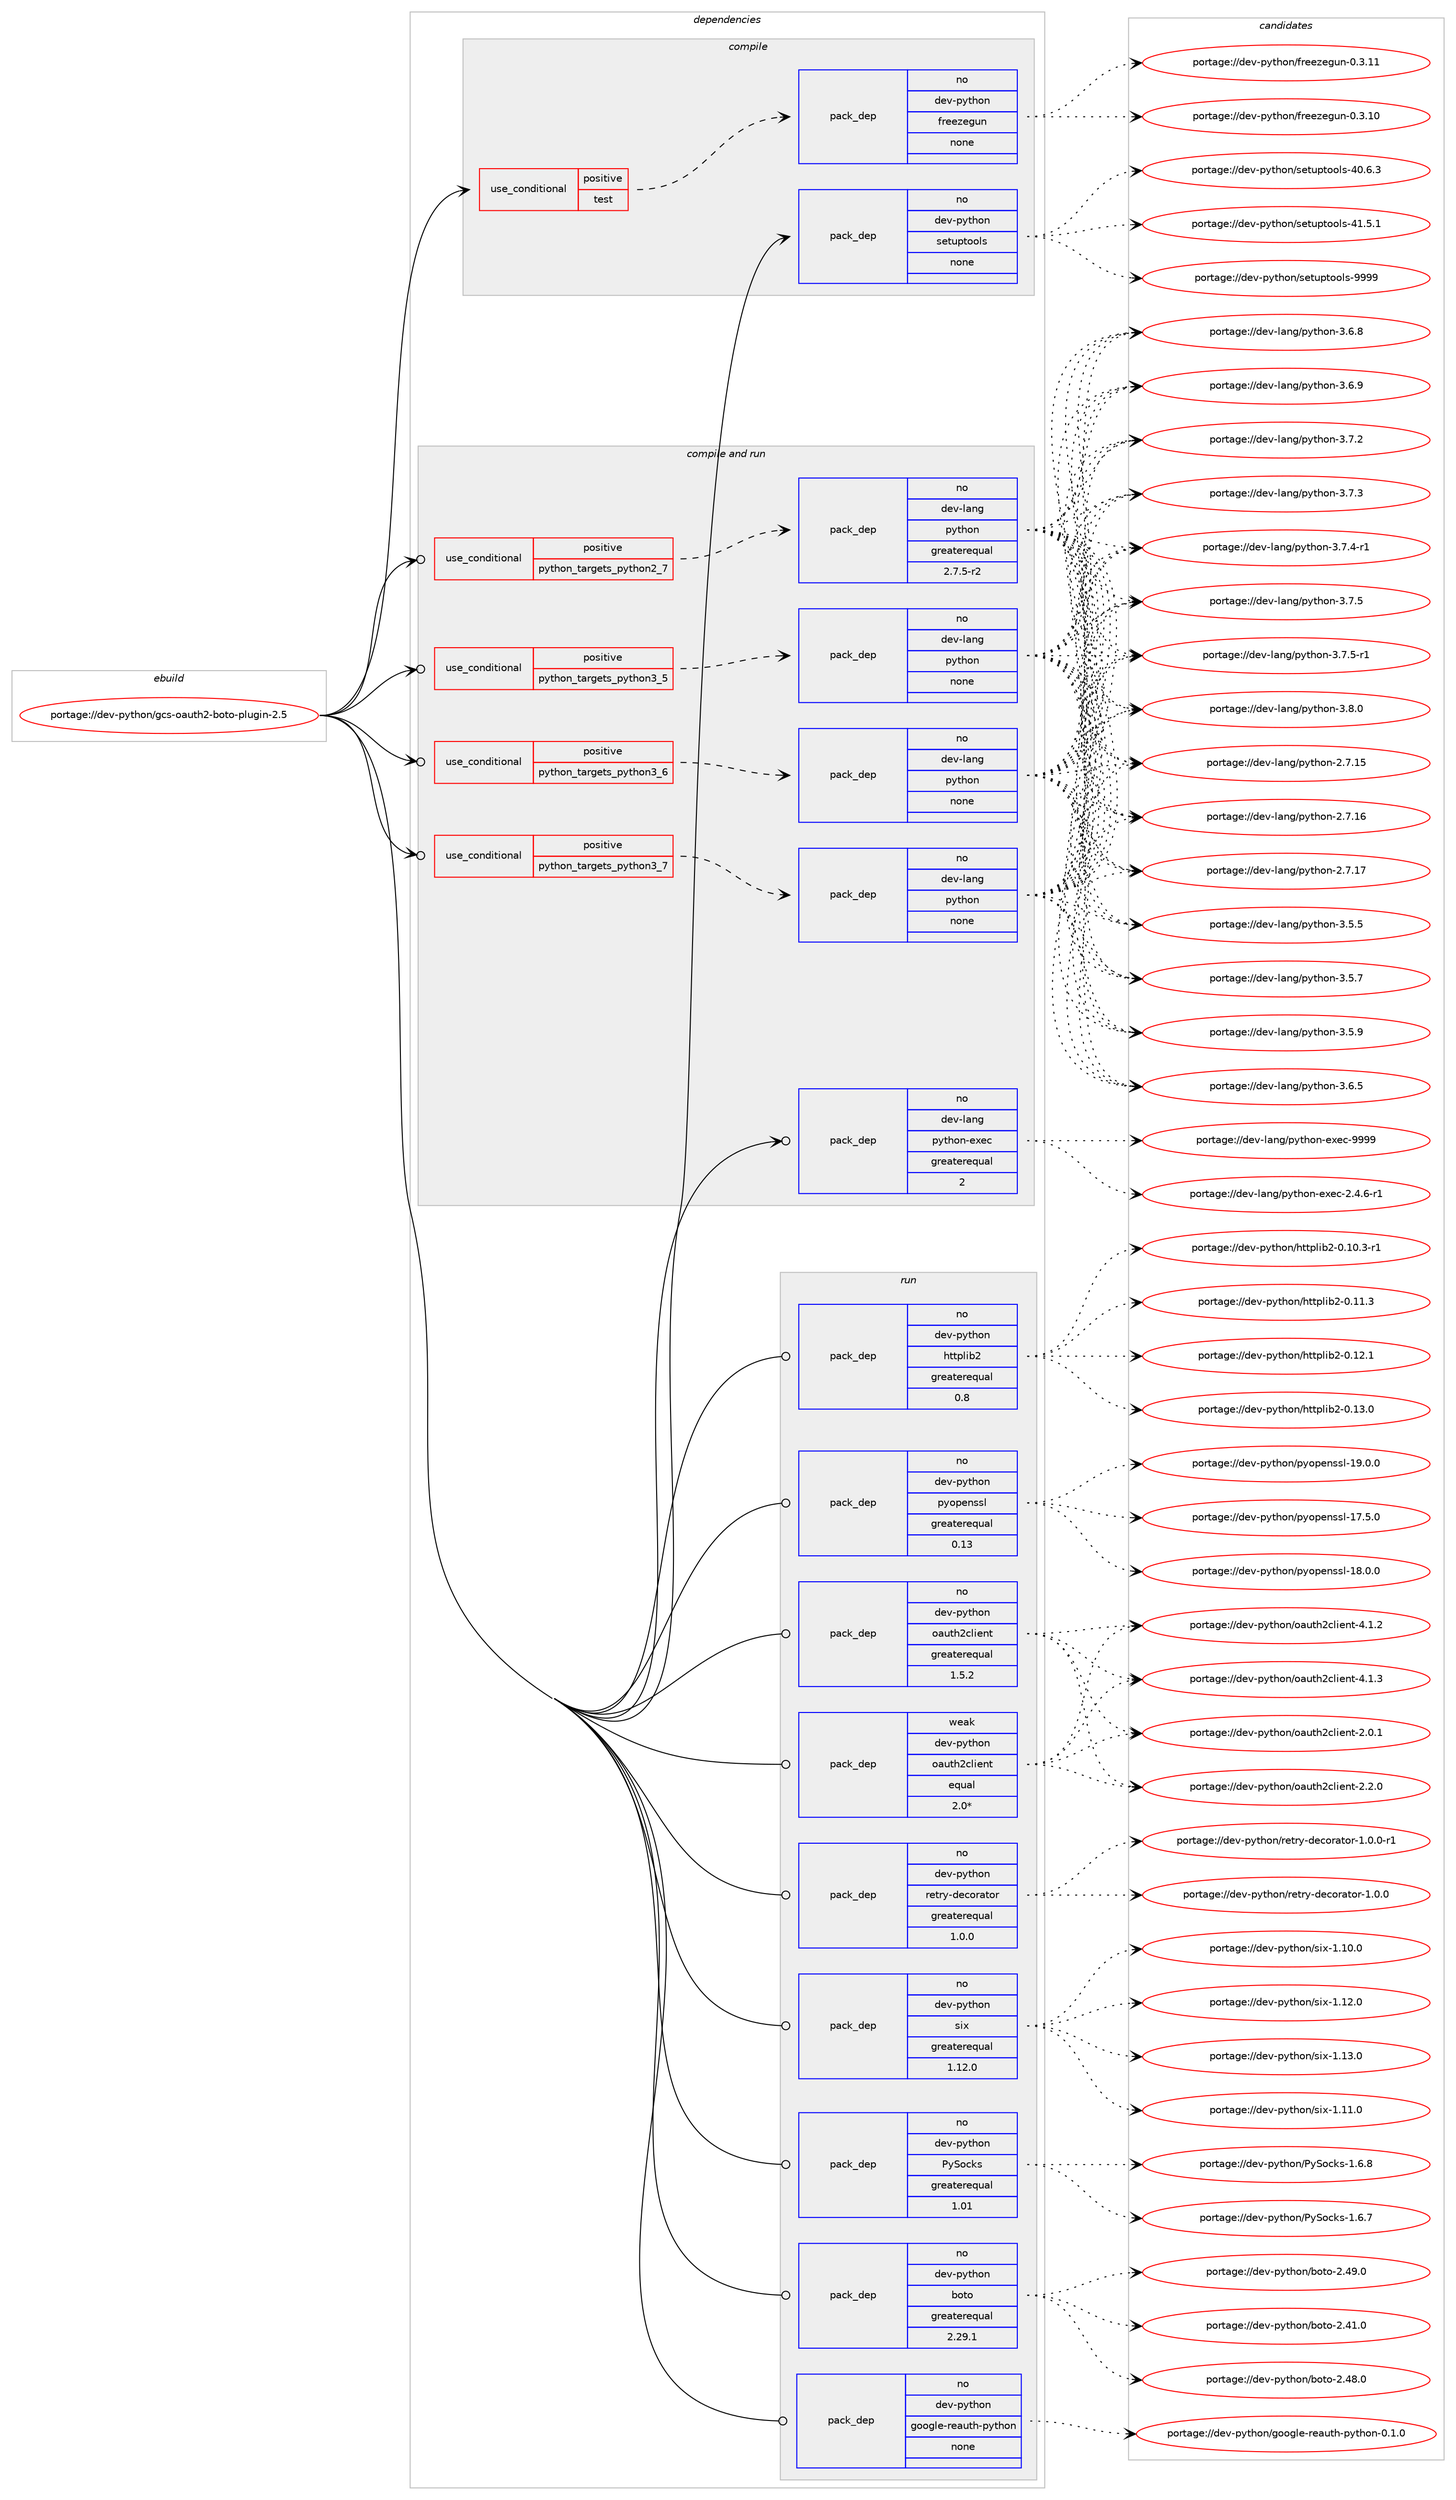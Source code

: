 digraph prolog {

# *************
# Graph options
# *************

newrank=true;
concentrate=true;
compound=true;
graph [rankdir=LR,fontname=Helvetica,fontsize=10,ranksep=1.5];#, ranksep=2.5, nodesep=0.2];
edge  [arrowhead=vee];
node  [fontname=Helvetica,fontsize=10];

# **********
# The ebuild
# **********

subgraph cluster_leftcol {
color=gray;
rank=same;
label=<<i>ebuild</i>>;
id [label="portage://dev-python/gcs-oauth2-boto-plugin-2.5", color=red, width=4, href="../dev-python/gcs-oauth2-boto-plugin-2.5.svg"];
}

# ****************
# The dependencies
# ****************

subgraph cluster_midcol {
color=gray;
label=<<i>dependencies</i>>;
subgraph cluster_compile {
fillcolor="#eeeeee";
style=filled;
label=<<i>compile</i>>;
subgraph cond29141 {
dependency141080 [label=<<TABLE BORDER="0" CELLBORDER="1" CELLSPACING="0" CELLPADDING="4"><TR><TD ROWSPAN="3" CELLPADDING="10">use_conditional</TD></TR><TR><TD>positive</TD></TR><TR><TD>test</TD></TR></TABLE>>, shape=none, color=red];
subgraph pack108623 {
dependency141081 [label=<<TABLE BORDER="0" CELLBORDER="1" CELLSPACING="0" CELLPADDING="4" WIDTH="220"><TR><TD ROWSPAN="6" CELLPADDING="30">pack_dep</TD></TR><TR><TD WIDTH="110">no</TD></TR><TR><TD>dev-python</TD></TR><TR><TD>freezegun</TD></TR><TR><TD>none</TD></TR><TR><TD></TD></TR></TABLE>>, shape=none, color=blue];
}
dependency141080:e -> dependency141081:w [weight=20,style="dashed",arrowhead="vee"];
}
id:e -> dependency141080:w [weight=20,style="solid",arrowhead="vee"];
subgraph pack108624 {
dependency141082 [label=<<TABLE BORDER="0" CELLBORDER="1" CELLSPACING="0" CELLPADDING="4" WIDTH="220"><TR><TD ROWSPAN="6" CELLPADDING="30">pack_dep</TD></TR><TR><TD WIDTH="110">no</TD></TR><TR><TD>dev-python</TD></TR><TR><TD>setuptools</TD></TR><TR><TD>none</TD></TR><TR><TD></TD></TR></TABLE>>, shape=none, color=blue];
}
id:e -> dependency141082:w [weight=20,style="solid",arrowhead="vee"];
}
subgraph cluster_compileandrun {
fillcolor="#eeeeee";
style=filled;
label=<<i>compile and run</i>>;
subgraph cond29142 {
dependency141083 [label=<<TABLE BORDER="0" CELLBORDER="1" CELLSPACING="0" CELLPADDING="4"><TR><TD ROWSPAN="3" CELLPADDING="10">use_conditional</TD></TR><TR><TD>positive</TD></TR><TR><TD>python_targets_python2_7</TD></TR></TABLE>>, shape=none, color=red];
subgraph pack108625 {
dependency141084 [label=<<TABLE BORDER="0" CELLBORDER="1" CELLSPACING="0" CELLPADDING="4" WIDTH="220"><TR><TD ROWSPAN="6" CELLPADDING="30">pack_dep</TD></TR><TR><TD WIDTH="110">no</TD></TR><TR><TD>dev-lang</TD></TR><TR><TD>python</TD></TR><TR><TD>greaterequal</TD></TR><TR><TD>2.7.5-r2</TD></TR></TABLE>>, shape=none, color=blue];
}
dependency141083:e -> dependency141084:w [weight=20,style="dashed",arrowhead="vee"];
}
id:e -> dependency141083:w [weight=20,style="solid",arrowhead="odotvee"];
subgraph cond29143 {
dependency141085 [label=<<TABLE BORDER="0" CELLBORDER="1" CELLSPACING="0" CELLPADDING="4"><TR><TD ROWSPAN="3" CELLPADDING="10">use_conditional</TD></TR><TR><TD>positive</TD></TR><TR><TD>python_targets_python3_5</TD></TR></TABLE>>, shape=none, color=red];
subgraph pack108626 {
dependency141086 [label=<<TABLE BORDER="0" CELLBORDER="1" CELLSPACING="0" CELLPADDING="4" WIDTH="220"><TR><TD ROWSPAN="6" CELLPADDING="30">pack_dep</TD></TR><TR><TD WIDTH="110">no</TD></TR><TR><TD>dev-lang</TD></TR><TR><TD>python</TD></TR><TR><TD>none</TD></TR><TR><TD></TD></TR></TABLE>>, shape=none, color=blue];
}
dependency141085:e -> dependency141086:w [weight=20,style="dashed",arrowhead="vee"];
}
id:e -> dependency141085:w [weight=20,style="solid",arrowhead="odotvee"];
subgraph cond29144 {
dependency141087 [label=<<TABLE BORDER="0" CELLBORDER="1" CELLSPACING="0" CELLPADDING="4"><TR><TD ROWSPAN="3" CELLPADDING="10">use_conditional</TD></TR><TR><TD>positive</TD></TR><TR><TD>python_targets_python3_6</TD></TR></TABLE>>, shape=none, color=red];
subgraph pack108627 {
dependency141088 [label=<<TABLE BORDER="0" CELLBORDER="1" CELLSPACING="0" CELLPADDING="4" WIDTH="220"><TR><TD ROWSPAN="6" CELLPADDING="30">pack_dep</TD></TR><TR><TD WIDTH="110">no</TD></TR><TR><TD>dev-lang</TD></TR><TR><TD>python</TD></TR><TR><TD>none</TD></TR><TR><TD></TD></TR></TABLE>>, shape=none, color=blue];
}
dependency141087:e -> dependency141088:w [weight=20,style="dashed",arrowhead="vee"];
}
id:e -> dependency141087:w [weight=20,style="solid",arrowhead="odotvee"];
subgraph cond29145 {
dependency141089 [label=<<TABLE BORDER="0" CELLBORDER="1" CELLSPACING="0" CELLPADDING="4"><TR><TD ROWSPAN="3" CELLPADDING="10">use_conditional</TD></TR><TR><TD>positive</TD></TR><TR><TD>python_targets_python3_7</TD></TR></TABLE>>, shape=none, color=red];
subgraph pack108628 {
dependency141090 [label=<<TABLE BORDER="0" CELLBORDER="1" CELLSPACING="0" CELLPADDING="4" WIDTH="220"><TR><TD ROWSPAN="6" CELLPADDING="30">pack_dep</TD></TR><TR><TD WIDTH="110">no</TD></TR><TR><TD>dev-lang</TD></TR><TR><TD>python</TD></TR><TR><TD>none</TD></TR><TR><TD></TD></TR></TABLE>>, shape=none, color=blue];
}
dependency141089:e -> dependency141090:w [weight=20,style="dashed",arrowhead="vee"];
}
id:e -> dependency141089:w [weight=20,style="solid",arrowhead="odotvee"];
subgraph pack108629 {
dependency141091 [label=<<TABLE BORDER="0" CELLBORDER="1" CELLSPACING="0" CELLPADDING="4" WIDTH="220"><TR><TD ROWSPAN="6" CELLPADDING="30">pack_dep</TD></TR><TR><TD WIDTH="110">no</TD></TR><TR><TD>dev-lang</TD></TR><TR><TD>python-exec</TD></TR><TR><TD>greaterequal</TD></TR><TR><TD>2</TD></TR></TABLE>>, shape=none, color=blue];
}
id:e -> dependency141091:w [weight=20,style="solid",arrowhead="odotvee"];
}
subgraph cluster_run {
fillcolor="#eeeeee";
style=filled;
label=<<i>run</i>>;
subgraph pack108630 {
dependency141092 [label=<<TABLE BORDER="0" CELLBORDER="1" CELLSPACING="0" CELLPADDING="4" WIDTH="220"><TR><TD ROWSPAN="6" CELLPADDING="30">pack_dep</TD></TR><TR><TD WIDTH="110">no</TD></TR><TR><TD>dev-python</TD></TR><TR><TD>PySocks</TD></TR><TR><TD>greaterequal</TD></TR><TR><TD>1.01</TD></TR></TABLE>>, shape=none, color=blue];
}
id:e -> dependency141092:w [weight=20,style="solid",arrowhead="odot"];
subgraph pack108631 {
dependency141093 [label=<<TABLE BORDER="0" CELLBORDER="1" CELLSPACING="0" CELLPADDING="4" WIDTH="220"><TR><TD ROWSPAN="6" CELLPADDING="30">pack_dep</TD></TR><TR><TD WIDTH="110">no</TD></TR><TR><TD>dev-python</TD></TR><TR><TD>boto</TD></TR><TR><TD>greaterequal</TD></TR><TR><TD>2.29.1</TD></TR></TABLE>>, shape=none, color=blue];
}
id:e -> dependency141093:w [weight=20,style="solid",arrowhead="odot"];
subgraph pack108632 {
dependency141094 [label=<<TABLE BORDER="0" CELLBORDER="1" CELLSPACING="0" CELLPADDING="4" WIDTH="220"><TR><TD ROWSPAN="6" CELLPADDING="30">pack_dep</TD></TR><TR><TD WIDTH="110">no</TD></TR><TR><TD>dev-python</TD></TR><TR><TD>google-reauth-python</TD></TR><TR><TD>none</TD></TR><TR><TD></TD></TR></TABLE>>, shape=none, color=blue];
}
id:e -> dependency141094:w [weight=20,style="solid",arrowhead="odot"];
subgraph pack108633 {
dependency141095 [label=<<TABLE BORDER="0" CELLBORDER="1" CELLSPACING="0" CELLPADDING="4" WIDTH="220"><TR><TD ROWSPAN="6" CELLPADDING="30">pack_dep</TD></TR><TR><TD WIDTH="110">no</TD></TR><TR><TD>dev-python</TD></TR><TR><TD>httplib2</TD></TR><TR><TD>greaterequal</TD></TR><TR><TD>0.8</TD></TR></TABLE>>, shape=none, color=blue];
}
id:e -> dependency141095:w [weight=20,style="solid",arrowhead="odot"];
subgraph pack108634 {
dependency141096 [label=<<TABLE BORDER="0" CELLBORDER="1" CELLSPACING="0" CELLPADDING="4" WIDTH="220"><TR><TD ROWSPAN="6" CELLPADDING="30">pack_dep</TD></TR><TR><TD WIDTH="110">no</TD></TR><TR><TD>dev-python</TD></TR><TR><TD>oauth2client</TD></TR><TR><TD>greaterequal</TD></TR><TR><TD>1.5.2</TD></TR></TABLE>>, shape=none, color=blue];
}
id:e -> dependency141096:w [weight=20,style="solid",arrowhead="odot"];
subgraph pack108635 {
dependency141097 [label=<<TABLE BORDER="0" CELLBORDER="1" CELLSPACING="0" CELLPADDING="4" WIDTH="220"><TR><TD ROWSPAN="6" CELLPADDING="30">pack_dep</TD></TR><TR><TD WIDTH="110">no</TD></TR><TR><TD>dev-python</TD></TR><TR><TD>pyopenssl</TD></TR><TR><TD>greaterequal</TD></TR><TR><TD>0.13</TD></TR></TABLE>>, shape=none, color=blue];
}
id:e -> dependency141097:w [weight=20,style="solid",arrowhead="odot"];
subgraph pack108636 {
dependency141098 [label=<<TABLE BORDER="0" CELLBORDER="1" CELLSPACING="0" CELLPADDING="4" WIDTH="220"><TR><TD ROWSPAN="6" CELLPADDING="30">pack_dep</TD></TR><TR><TD WIDTH="110">no</TD></TR><TR><TD>dev-python</TD></TR><TR><TD>retry-decorator</TD></TR><TR><TD>greaterequal</TD></TR><TR><TD>1.0.0</TD></TR></TABLE>>, shape=none, color=blue];
}
id:e -> dependency141098:w [weight=20,style="solid",arrowhead="odot"];
subgraph pack108637 {
dependency141099 [label=<<TABLE BORDER="0" CELLBORDER="1" CELLSPACING="0" CELLPADDING="4" WIDTH="220"><TR><TD ROWSPAN="6" CELLPADDING="30">pack_dep</TD></TR><TR><TD WIDTH="110">no</TD></TR><TR><TD>dev-python</TD></TR><TR><TD>six</TD></TR><TR><TD>greaterequal</TD></TR><TR><TD>1.12.0</TD></TR></TABLE>>, shape=none, color=blue];
}
id:e -> dependency141099:w [weight=20,style="solid",arrowhead="odot"];
subgraph pack108638 {
dependency141100 [label=<<TABLE BORDER="0" CELLBORDER="1" CELLSPACING="0" CELLPADDING="4" WIDTH="220"><TR><TD ROWSPAN="6" CELLPADDING="30">pack_dep</TD></TR><TR><TD WIDTH="110">weak</TD></TR><TR><TD>dev-python</TD></TR><TR><TD>oauth2client</TD></TR><TR><TD>equal</TD></TR><TR><TD>2.0*</TD></TR></TABLE>>, shape=none, color=blue];
}
id:e -> dependency141100:w [weight=20,style="solid",arrowhead="odot"];
}
}

# **************
# The candidates
# **************

subgraph cluster_choices {
rank=same;
color=gray;
label=<<i>candidates</i>>;

subgraph choice108623 {
color=black;
nodesep=1;
choiceportage100101118451121211161041111104710211410110112210110311711045484651464948 [label="portage://dev-python/freezegun-0.3.10", color=red, width=4,href="../dev-python/freezegun-0.3.10.svg"];
choiceportage100101118451121211161041111104710211410110112210110311711045484651464949 [label="portage://dev-python/freezegun-0.3.11", color=red, width=4,href="../dev-python/freezegun-0.3.11.svg"];
dependency141081:e -> choiceportage100101118451121211161041111104710211410110112210110311711045484651464948:w [style=dotted,weight="100"];
dependency141081:e -> choiceportage100101118451121211161041111104710211410110112210110311711045484651464949:w [style=dotted,weight="100"];
}
subgraph choice108624 {
color=black;
nodesep=1;
choiceportage100101118451121211161041111104711510111611711211611111110811545524846544651 [label="portage://dev-python/setuptools-40.6.3", color=red, width=4,href="../dev-python/setuptools-40.6.3.svg"];
choiceportage100101118451121211161041111104711510111611711211611111110811545524946534649 [label="portage://dev-python/setuptools-41.5.1", color=red, width=4,href="../dev-python/setuptools-41.5.1.svg"];
choiceportage10010111845112121116104111110471151011161171121161111111081154557575757 [label="portage://dev-python/setuptools-9999", color=red, width=4,href="../dev-python/setuptools-9999.svg"];
dependency141082:e -> choiceportage100101118451121211161041111104711510111611711211611111110811545524846544651:w [style=dotted,weight="100"];
dependency141082:e -> choiceportage100101118451121211161041111104711510111611711211611111110811545524946534649:w [style=dotted,weight="100"];
dependency141082:e -> choiceportage10010111845112121116104111110471151011161171121161111111081154557575757:w [style=dotted,weight="100"];
}
subgraph choice108625 {
color=black;
nodesep=1;
choiceportage10010111845108971101034711212111610411111045504655464953 [label="portage://dev-lang/python-2.7.15", color=red, width=4,href="../dev-lang/python-2.7.15.svg"];
choiceportage10010111845108971101034711212111610411111045504655464954 [label="portage://dev-lang/python-2.7.16", color=red, width=4,href="../dev-lang/python-2.7.16.svg"];
choiceportage10010111845108971101034711212111610411111045504655464955 [label="portage://dev-lang/python-2.7.17", color=red, width=4,href="../dev-lang/python-2.7.17.svg"];
choiceportage100101118451089711010347112121116104111110455146534653 [label="portage://dev-lang/python-3.5.5", color=red, width=4,href="../dev-lang/python-3.5.5.svg"];
choiceportage100101118451089711010347112121116104111110455146534655 [label="portage://dev-lang/python-3.5.7", color=red, width=4,href="../dev-lang/python-3.5.7.svg"];
choiceportage100101118451089711010347112121116104111110455146534657 [label="portage://dev-lang/python-3.5.9", color=red, width=4,href="../dev-lang/python-3.5.9.svg"];
choiceportage100101118451089711010347112121116104111110455146544653 [label="portage://dev-lang/python-3.6.5", color=red, width=4,href="../dev-lang/python-3.6.5.svg"];
choiceportage100101118451089711010347112121116104111110455146544656 [label="portage://dev-lang/python-3.6.8", color=red, width=4,href="../dev-lang/python-3.6.8.svg"];
choiceportage100101118451089711010347112121116104111110455146544657 [label="portage://dev-lang/python-3.6.9", color=red, width=4,href="../dev-lang/python-3.6.9.svg"];
choiceportage100101118451089711010347112121116104111110455146554650 [label="portage://dev-lang/python-3.7.2", color=red, width=4,href="../dev-lang/python-3.7.2.svg"];
choiceportage100101118451089711010347112121116104111110455146554651 [label="portage://dev-lang/python-3.7.3", color=red, width=4,href="../dev-lang/python-3.7.3.svg"];
choiceportage1001011184510897110103471121211161041111104551465546524511449 [label="portage://dev-lang/python-3.7.4-r1", color=red, width=4,href="../dev-lang/python-3.7.4-r1.svg"];
choiceportage100101118451089711010347112121116104111110455146554653 [label="portage://dev-lang/python-3.7.5", color=red, width=4,href="../dev-lang/python-3.7.5.svg"];
choiceportage1001011184510897110103471121211161041111104551465546534511449 [label="portage://dev-lang/python-3.7.5-r1", color=red, width=4,href="../dev-lang/python-3.7.5-r1.svg"];
choiceportage100101118451089711010347112121116104111110455146564648 [label="portage://dev-lang/python-3.8.0", color=red, width=4,href="../dev-lang/python-3.8.0.svg"];
dependency141084:e -> choiceportage10010111845108971101034711212111610411111045504655464953:w [style=dotted,weight="100"];
dependency141084:e -> choiceportage10010111845108971101034711212111610411111045504655464954:w [style=dotted,weight="100"];
dependency141084:e -> choiceportage10010111845108971101034711212111610411111045504655464955:w [style=dotted,weight="100"];
dependency141084:e -> choiceportage100101118451089711010347112121116104111110455146534653:w [style=dotted,weight="100"];
dependency141084:e -> choiceportage100101118451089711010347112121116104111110455146534655:w [style=dotted,weight="100"];
dependency141084:e -> choiceportage100101118451089711010347112121116104111110455146534657:w [style=dotted,weight="100"];
dependency141084:e -> choiceportage100101118451089711010347112121116104111110455146544653:w [style=dotted,weight="100"];
dependency141084:e -> choiceportage100101118451089711010347112121116104111110455146544656:w [style=dotted,weight="100"];
dependency141084:e -> choiceportage100101118451089711010347112121116104111110455146544657:w [style=dotted,weight="100"];
dependency141084:e -> choiceportage100101118451089711010347112121116104111110455146554650:w [style=dotted,weight="100"];
dependency141084:e -> choiceportage100101118451089711010347112121116104111110455146554651:w [style=dotted,weight="100"];
dependency141084:e -> choiceportage1001011184510897110103471121211161041111104551465546524511449:w [style=dotted,weight="100"];
dependency141084:e -> choiceportage100101118451089711010347112121116104111110455146554653:w [style=dotted,weight="100"];
dependency141084:e -> choiceportage1001011184510897110103471121211161041111104551465546534511449:w [style=dotted,weight="100"];
dependency141084:e -> choiceportage100101118451089711010347112121116104111110455146564648:w [style=dotted,weight="100"];
}
subgraph choice108626 {
color=black;
nodesep=1;
choiceportage10010111845108971101034711212111610411111045504655464953 [label="portage://dev-lang/python-2.7.15", color=red, width=4,href="../dev-lang/python-2.7.15.svg"];
choiceportage10010111845108971101034711212111610411111045504655464954 [label="portage://dev-lang/python-2.7.16", color=red, width=4,href="../dev-lang/python-2.7.16.svg"];
choiceportage10010111845108971101034711212111610411111045504655464955 [label="portage://dev-lang/python-2.7.17", color=red, width=4,href="../dev-lang/python-2.7.17.svg"];
choiceportage100101118451089711010347112121116104111110455146534653 [label="portage://dev-lang/python-3.5.5", color=red, width=4,href="../dev-lang/python-3.5.5.svg"];
choiceportage100101118451089711010347112121116104111110455146534655 [label="portage://dev-lang/python-3.5.7", color=red, width=4,href="../dev-lang/python-3.5.7.svg"];
choiceportage100101118451089711010347112121116104111110455146534657 [label="portage://dev-lang/python-3.5.9", color=red, width=4,href="../dev-lang/python-3.5.9.svg"];
choiceportage100101118451089711010347112121116104111110455146544653 [label="portage://dev-lang/python-3.6.5", color=red, width=4,href="../dev-lang/python-3.6.5.svg"];
choiceportage100101118451089711010347112121116104111110455146544656 [label="portage://dev-lang/python-3.6.8", color=red, width=4,href="../dev-lang/python-3.6.8.svg"];
choiceportage100101118451089711010347112121116104111110455146544657 [label="portage://dev-lang/python-3.6.9", color=red, width=4,href="../dev-lang/python-3.6.9.svg"];
choiceportage100101118451089711010347112121116104111110455146554650 [label="portage://dev-lang/python-3.7.2", color=red, width=4,href="../dev-lang/python-3.7.2.svg"];
choiceportage100101118451089711010347112121116104111110455146554651 [label="portage://dev-lang/python-3.7.3", color=red, width=4,href="../dev-lang/python-3.7.3.svg"];
choiceportage1001011184510897110103471121211161041111104551465546524511449 [label="portage://dev-lang/python-3.7.4-r1", color=red, width=4,href="../dev-lang/python-3.7.4-r1.svg"];
choiceportage100101118451089711010347112121116104111110455146554653 [label="portage://dev-lang/python-3.7.5", color=red, width=4,href="../dev-lang/python-3.7.5.svg"];
choiceportage1001011184510897110103471121211161041111104551465546534511449 [label="portage://dev-lang/python-3.7.5-r1", color=red, width=4,href="../dev-lang/python-3.7.5-r1.svg"];
choiceportage100101118451089711010347112121116104111110455146564648 [label="portage://dev-lang/python-3.8.0", color=red, width=4,href="../dev-lang/python-3.8.0.svg"];
dependency141086:e -> choiceportage10010111845108971101034711212111610411111045504655464953:w [style=dotted,weight="100"];
dependency141086:e -> choiceportage10010111845108971101034711212111610411111045504655464954:w [style=dotted,weight="100"];
dependency141086:e -> choiceportage10010111845108971101034711212111610411111045504655464955:w [style=dotted,weight="100"];
dependency141086:e -> choiceportage100101118451089711010347112121116104111110455146534653:w [style=dotted,weight="100"];
dependency141086:e -> choiceportage100101118451089711010347112121116104111110455146534655:w [style=dotted,weight="100"];
dependency141086:e -> choiceportage100101118451089711010347112121116104111110455146534657:w [style=dotted,weight="100"];
dependency141086:e -> choiceportage100101118451089711010347112121116104111110455146544653:w [style=dotted,weight="100"];
dependency141086:e -> choiceportage100101118451089711010347112121116104111110455146544656:w [style=dotted,weight="100"];
dependency141086:e -> choiceportage100101118451089711010347112121116104111110455146544657:w [style=dotted,weight="100"];
dependency141086:e -> choiceportage100101118451089711010347112121116104111110455146554650:w [style=dotted,weight="100"];
dependency141086:e -> choiceportage100101118451089711010347112121116104111110455146554651:w [style=dotted,weight="100"];
dependency141086:e -> choiceportage1001011184510897110103471121211161041111104551465546524511449:w [style=dotted,weight="100"];
dependency141086:e -> choiceportage100101118451089711010347112121116104111110455146554653:w [style=dotted,weight="100"];
dependency141086:e -> choiceportage1001011184510897110103471121211161041111104551465546534511449:w [style=dotted,weight="100"];
dependency141086:e -> choiceportage100101118451089711010347112121116104111110455146564648:w [style=dotted,weight="100"];
}
subgraph choice108627 {
color=black;
nodesep=1;
choiceportage10010111845108971101034711212111610411111045504655464953 [label="portage://dev-lang/python-2.7.15", color=red, width=4,href="../dev-lang/python-2.7.15.svg"];
choiceportage10010111845108971101034711212111610411111045504655464954 [label="portage://dev-lang/python-2.7.16", color=red, width=4,href="../dev-lang/python-2.7.16.svg"];
choiceportage10010111845108971101034711212111610411111045504655464955 [label="portage://dev-lang/python-2.7.17", color=red, width=4,href="../dev-lang/python-2.7.17.svg"];
choiceportage100101118451089711010347112121116104111110455146534653 [label="portage://dev-lang/python-3.5.5", color=red, width=4,href="../dev-lang/python-3.5.5.svg"];
choiceportage100101118451089711010347112121116104111110455146534655 [label="portage://dev-lang/python-3.5.7", color=red, width=4,href="../dev-lang/python-3.5.7.svg"];
choiceportage100101118451089711010347112121116104111110455146534657 [label="portage://dev-lang/python-3.5.9", color=red, width=4,href="../dev-lang/python-3.5.9.svg"];
choiceportage100101118451089711010347112121116104111110455146544653 [label="portage://dev-lang/python-3.6.5", color=red, width=4,href="../dev-lang/python-3.6.5.svg"];
choiceportage100101118451089711010347112121116104111110455146544656 [label="portage://dev-lang/python-3.6.8", color=red, width=4,href="../dev-lang/python-3.6.8.svg"];
choiceportage100101118451089711010347112121116104111110455146544657 [label="portage://dev-lang/python-3.6.9", color=red, width=4,href="../dev-lang/python-3.6.9.svg"];
choiceportage100101118451089711010347112121116104111110455146554650 [label="portage://dev-lang/python-3.7.2", color=red, width=4,href="../dev-lang/python-3.7.2.svg"];
choiceportage100101118451089711010347112121116104111110455146554651 [label="portage://dev-lang/python-3.7.3", color=red, width=4,href="../dev-lang/python-3.7.3.svg"];
choiceportage1001011184510897110103471121211161041111104551465546524511449 [label="portage://dev-lang/python-3.7.4-r1", color=red, width=4,href="../dev-lang/python-3.7.4-r1.svg"];
choiceportage100101118451089711010347112121116104111110455146554653 [label="portage://dev-lang/python-3.7.5", color=red, width=4,href="../dev-lang/python-3.7.5.svg"];
choiceportage1001011184510897110103471121211161041111104551465546534511449 [label="portage://dev-lang/python-3.7.5-r1", color=red, width=4,href="../dev-lang/python-3.7.5-r1.svg"];
choiceportage100101118451089711010347112121116104111110455146564648 [label="portage://dev-lang/python-3.8.0", color=red, width=4,href="../dev-lang/python-3.8.0.svg"];
dependency141088:e -> choiceportage10010111845108971101034711212111610411111045504655464953:w [style=dotted,weight="100"];
dependency141088:e -> choiceportage10010111845108971101034711212111610411111045504655464954:w [style=dotted,weight="100"];
dependency141088:e -> choiceportage10010111845108971101034711212111610411111045504655464955:w [style=dotted,weight="100"];
dependency141088:e -> choiceportage100101118451089711010347112121116104111110455146534653:w [style=dotted,weight="100"];
dependency141088:e -> choiceportage100101118451089711010347112121116104111110455146534655:w [style=dotted,weight="100"];
dependency141088:e -> choiceportage100101118451089711010347112121116104111110455146534657:w [style=dotted,weight="100"];
dependency141088:e -> choiceportage100101118451089711010347112121116104111110455146544653:w [style=dotted,weight="100"];
dependency141088:e -> choiceportage100101118451089711010347112121116104111110455146544656:w [style=dotted,weight="100"];
dependency141088:e -> choiceportage100101118451089711010347112121116104111110455146544657:w [style=dotted,weight="100"];
dependency141088:e -> choiceportage100101118451089711010347112121116104111110455146554650:w [style=dotted,weight="100"];
dependency141088:e -> choiceportage100101118451089711010347112121116104111110455146554651:w [style=dotted,weight="100"];
dependency141088:e -> choiceportage1001011184510897110103471121211161041111104551465546524511449:w [style=dotted,weight="100"];
dependency141088:e -> choiceportage100101118451089711010347112121116104111110455146554653:w [style=dotted,weight="100"];
dependency141088:e -> choiceportage1001011184510897110103471121211161041111104551465546534511449:w [style=dotted,weight="100"];
dependency141088:e -> choiceportage100101118451089711010347112121116104111110455146564648:w [style=dotted,weight="100"];
}
subgraph choice108628 {
color=black;
nodesep=1;
choiceportage10010111845108971101034711212111610411111045504655464953 [label="portage://dev-lang/python-2.7.15", color=red, width=4,href="../dev-lang/python-2.7.15.svg"];
choiceportage10010111845108971101034711212111610411111045504655464954 [label="portage://dev-lang/python-2.7.16", color=red, width=4,href="../dev-lang/python-2.7.16.svg"];
choiceportage10010111845108971101034711212111610411111045504655464955 [label="portage://dev-lang/python-2.7.17", color=red, width=4,href="../dev-lang/python-2.7.17.svg"];
choiceportage100101118451089711010347112121116104111110455146534653 [label="portage://dev-lang/python-3.5.5", color=red, width=4,href="../dev-lang/python-3.5.5.svg"];
choiceportage100101118451089711010347112121116104111110455146534655 [label="portage://dev-lang/python-3.5.7", color=red, width=4,href="../dev-lang/python-3.5.7.svg"];
choiceportage100101118451089711010347112121116104111110455146534657 [label="portage://dev-lang/python-3.5.9", color=red, width=4,href="../dev-lang/python-3.5.9.svg"];
choiceportage100101118451089711010347112121116104111110455146544653 [label="portage://dev-lang/python-3.6.5", color=red, width=4,href="../dev-lang/python-3.6.5.svg"];
choiceportage100101118451089711010347112121116104111110455146544656 [label="portage://dev-lang/python-3.6.8", color=red, width=4,href="../dev-lang/python-3.6.8.svg"];
choiceportage100101118451089711010347112121116104111110455146544657 [label="portage://dev-lang/python-3.6.9", color=red, width=4,href="../dev-lang/python-3.6.9.svg"];
choiceportage100101118451089711010347112121116104111110455146554650 [label="portage://dev-lang/python-3.7.2", color=red, width=4,href="../dev-lang/python-3.7.2.svg"];
choiceportage100101118451089711010347112121116104111110455146554651 [label="portage://dev-lang/python-3.7.3", color=red, width=4,href="../dev-lang/python-3.7.3.svg"];
choiceportage1001011184510897110103471121211161041111104551465546524511449 [label="portage://dev-lang/python-3.7.4-r1", color=red, width=4,href="../dev-lang/python-3.7.4-r1.svg"];
choiceportage100101118451089711010347112121116104111110455146554653 [label="portage://dev-lang/python-3.7.5", color=red, width=4,href="../dev-lang/python-3.7.5.svg"];
choiceportage1001011184510897110103471121211161041111104551465546534511449 [label="portage://dev-lang/python-3.7.5-r1", color=red, width=4,href="../dev-lang/python-3.7.5-r1.svg"];
choiceportage100101118451089711010347112121116104111110455146564648 [label="portage://dev-lang/python-3.8.0", color=red, width=4,href="../dev-lang/python-3.8.0.svg"];
dependency141090:e -> choiceportage10010111845108971101034711212111610411111045504655464953:w [style=dotted,weight="100"];
dependency141090:e -> choiceportage10010111845108971101034711212111610411111045504655464954:w [style=dotted,weight="100"];
dependency141090:e -> choiceportage10010111845108971101034711212111610411111045504655464955:w [style=dotted,weight="100"];
dependency141090:e -> choiceportage100101118451089711010347112121116104111110455146534653:w [style=dotted,weight="100"];
dependency141090:e -> choiceportage100101118451089711010347112121116104111110455146534655:w [style=dotted,weight="100"];
dependency141090:e -> choiceportage100101118451089711010347112121116104111110455146534657:w [style=dotted,weight="100"];
dependency141090:e -> choiceportage100101118451089711010347112121116104111110455146544653:w [style=dotted,weight="100"];
dependency141090:e -> choiceportage100101118451089711010347112121116104111110455146544656:w [style=dotted,weight="100"];
dependency141090:e -> choiceportage100101118451089711010347112121116104111110455146544657:w [style=dotted,weight="100"];
dependency141090:e -> choiceportage100101118451089711010347112121116104111110455146554650:w [style=dotted,weight="100"];
dependency141090:e -> choiceportage100101118451089711010347112121116104111110455146554651:w [style=dotted,weight="100"];
dependency141090:e -> choiceportage1001011184510897110103471121211161041111104551465546524511449:w [style=dotted,weight="100"];
dependency141090:e -> choiceportage100101118451089711010347112121116104111110455146554653:w [style=dotted,weight="100"];
dependency141090:e -> choiceportage1001011184510897110103471121211161041111104551465546534511449:w [style=dotted,weight="100"];
dependency141090:e -> choiceportage100101118451089711010347112121116104111110455146564648:w [style=dotted,weight="100"];
}
subgraph choice108629 {
color=black;
nodesep=1;
choiceportage10010111845108971101034711212111610411111045101120101994550465246544511449 [label="portage://dev-lang/python-exec-2.4.6-r1", color=red, width=4,href="../dev-lang/python-exec-2.4.6-r1.svg"];
choiceportage10010111845108971101034711212111610411111045101120101994557575757 [label="portage://dev-lang/python-exec-9999", color=red, width=4,href="../dev-lang/python-exec-9999.svg"];
dependency141091:e -> choiceportage10010111845108971101034711212111610411111045101120101994550465246544511449:w [style=dotted,weight="100"];
dependency141091:e -> choiceportage10010111845108971101034711212111610411111045101120101994557575757:w [style=dotted,weight="100"];
}
subgraph choice108630 {
color=black;
nodesep=1;
choiceportage1001011184511212111610411111047801218311199107115454946544655 [label="portage://dev-python/PySocks-1.6.7", color=red, width=4,href="../dev-python/PySocks-1.6.7.svg"];
choiceportage1001011184511212111610411111047801218311199107115454946544656 [label="portage://dev-python/PySocks-1.6.8", color=red, width=4,href="../dev-python/PySocks-1.6.8.svg"];
dependency141092:e -> choiceportage1001011184511212111610411111047801218311199107115454946544655:w [style=dotted,weight="100"];
dependency141092:e -> choiceportage1001011184511212111610411111047801218311199107115454946544656:w [style=dotted,weight="100"];
}
subgraph choice108631 {
color=black;
nodesep=1;
choiceportage10010111845112121116104111110479811111611145504652494648 [label="portage://dev-python/boto-2.41.0", color=red, width=4,href="../dev-python/boto-2.41.0.svg"];
choiceportage10010111845112121116104111110479811111611145504652564648 [label="portage://dev-python/boto-2.48.0", color=red, width=4,href="../dev-python/boto-2.48.0.svg"];
choiceportage10010111845112121116104111110479811111611145504652574648 [label="portage://dev-python/boto-2.49.0", color=red, width=4,href="../dev-python/boto-2.49.0.svg"];
dependency141093:e -> choiceportage10010111845112121116104111110479811111611145504652494648:w [style=dotted,weight="100"];
dependency141093:e -> choiceportage10010111845112121116104111110479811111611145504652564648:w [style=dotted,weight="100"];
dependency141093:e -> choiceportage10010111845112121116104111110479811111611145504652574648:w [style=dotted,weight="100"];
}
subgraph choice108632 {
color=black;
nodesep=1;
choiceportage1001011184511212111610411111047103111111103108101451141019711711610445112121116104111110454846494648 [label="portage://dev-python/google-reauth-python-0.1.0", color=red, width=4,href="../dev-python/google-reauth-python-0.1.0.svg"];
dependency141094:e -> choiceportage1001011184511212111610411111047103111111103108101451141019711711610445112121116104111110454846494648:w [style=dotted,weight="100"];
}
subgraph choice108633 {
color=black;
nodesep=1;
choiceportage10010111845112121116104111110471041161161121081059850454846494846514511449 [label="portage://dev-python/httplib2-0.10.3-r1", color=red, width=4,href="../dev-python/httplib2-0.10.3-r1.svg"];
choiceportage1001011184511212111610411111047104116116112108105985045484649494651 [label="portage://dev-python/httplib2-0.11.3", color=red, width=4,href="../dev-python/httplib2-0.11.3.svg"];
choiceportage1001011184511212111610411111047104116116112108105985045484649504649 [label="portage://dev-python/httplib2-0.12.1", color=red, width=4,href="../dev-python/httplib2-0.12.1.svg"];
choiceportage1001011184511212111610411111047104116116112108105985045484649514648 [label="portage://dev-python/httplib2-0.13.0", color=red, width=4,href="../dev-python/httplib2-0.13.0.svg"];
dependency141095:e -> choiceportage10010111845112121116104111110471041161161121081059850454846494846514511449:w [style=dotted,weight="100"];
dependency141095:e -> choiceportage1001011184511212111610411111047104116116112108105985045484649494651:w [style=dotted,weight="100"];
dependency141095:e -> choiceportage1001011184511212111610411111047104116116112108105985045484649504649:w [style=dotted,weight="100"];
dependency141095:e -> choiceportage1001011184511212111610411111047104116116112108105985045484649514648:w [style=dotted,weight="100"];
}
subgraph choice108634 {
color=black;
nodesep=1;
choiceportage1001011184511212111610411111047111971171161045099108105101110116455046484649 [label="portage://dev-python/oauth2client-2.0.1", color=red, width=4,href="../dev-python/oauth2client-2.0.1.svg"];
choiceportage1001011184511212111610411111047111971171161045099108105101110116455046504648 [label="portage://dev-python/oauth2client-2.2.0", color=red, width=4,href="../dev-python/oauth2client-2.2.0.svg"];
choiceportage1001011184511212111610411111047111971171161045099108105101110116455246494650 [label="portage://dev-python/oauth2client-4.1.2", color=red, width=4,href="../dev-python/oauth2client-4.1.2.svg"];
choiceportage1001011184511212111610411111047111971171161045099108105101110116455246494651 [label="portage://dev-python/oauth2client-4.1.3", color=red, width=4,href="../dev-python/oauth2client-4.1.3.svg"];
dependency141096:e -> choiceportage1001011184511212111610411111047111971171161045099108105101110116455046484649:w [style=dotted,weight="100"];
dependency141096:e -> choiceportage1001011184511212111610411111047111971171161045099108105101110116455046504648:w [style=dotted,weight="100"];
dependency141096:e -> choiceportage1001011184511212111610411111047111971171161045099108105101110116455246494650:w [style=dotted,weight="100"];
dependency141096:e -> choiceportage1001011184511212111610411111047111971171161045099108105101110116455246494651:w [style=dotted,weight="100"];
}
subgraph choice108635 {
color=black;
nodesep=1;
choiceportage100101118451121211161041111104711212111111210111011511510845495546534648 [label="portage://dev-python/pyopenssl-17.5.0", color=red, width=4,href="../dev-python/pyopenssl-17.5.0.svg"];
choiceportage100101118451121211161041111104711212111111210111011511510845495646484648 [label="portage://dev-python/pyopenssl-18.0.0", color=red, width=4,href="../dev-python/pyopenssl-18.0.0.svg"];
choiceportage100101118451121211161041111104711212111111210111011511510845495746484648 [label="portage://dev-python/pyopenssl-19.0.0", color=red, width=4,href="../dev-python/pyopenssl-19.0.0.svg"];
dependency141097:e -> choiceportage100101118451121211161041111104711212111111210111011511510845495546534648:w [style=dotted,weight="100"];
dependency141097:e -> choiceportage100101118451121211161041111104711212111111210111011511510845495646484648:w [style=dotted,weight="100"];
dependency141097:e -> choiceportage100101118451121211161041111104711212111111210111011511510845495746484648:w [style=dotted,weight="100"];
}
subgraph choice108636 {
color=black;
nodesep=1;
choiceportage1001011184511212111610411111047114101116114121451001019911111497116111114454946484648 [label="portage://dev-python/retry-decorator-1.0.0", color=red, width=4,href="../dev-python/retry-decorator-1.0.0.svg"];
choiceportage10010111845112121116104111110471141011161141214510010199111114971161111144549464846484511449 [label="portage://dev-python/retry-decorator-1.0.0-r1", color=red, width=4,href="../dev-python/retry-decorator-1.0.0-r1.svg"];
dependency141098:e -> choiceportage1001011184511212111610411111047114101116114121451001019911111497116111114454946484648:w [style=dotted,weight="100"];
dependency141098:e -> choiceportage10010111845112121116104111110471141011161141214510010199111114971161111144549464846484511449:w [style=dotted,weight="100"];
}
subgraph choice108637 {
color=black;
nodesep=1;
choiceportage100101118451121211161041111104711510512045494649484648 [label="portage://dev-python/six-1.10.0", color=red, width=4,href="../dev-python/six-1.10.0.svg"];
choiceportage100101118451121211161041111104711510512045494649494648 [label="portage://dev-python/six-1.11.0", color=red, width=4,href="../dev-python/six-1.11.0.svg"];
choiceportage100101118451121211161041111104711510512045494649504648 [label="portage://dev-python/six-1.12.0", color=red, width=4,href="../dev-python/six-1.12.0.svg"];
choiceportage100101118451121211161041111104711510512045494649514648 [label="portage://dev-python/six-1.13.0", color=red, width=4,href="../dev-python/six-1.13.0.svg"];
dependency141099:e -> choiceportage100101118451121211161041111104711510512045494649484648:w [style=dotted,weight="100"];
dependency141099:e -> choiceportage100101118451121211161041111104711510512045494649494648:w [style=dotted,weight="100"];
dependency141099:e -> choiceportage100101118451121211161041111104711510512045494649504648:w [style=dotted,weight="100"];
dependency141099:e -> choiceportage100101118451121211161041111104711510512045494649514648:w [style=dotted,weight="100"];
}
subgraph choice108638 {
color=black;
nodesep=1;
choiceportage1001011184511212111610411111047111971171161045099108105101110116455046484649 [label="portage://dev-python/oauth2client-2.0.1", color=red, width=4,href="../dev-python/oauth2client-2.0.1.svg"];
choiceportage1001011184511212111610411111047111971171161045099108105101110116455046504648 [label="portage://dev-python/oauth2client-2.2.0", color=red, width=4,href="../dev-python/oauth2client-2.2.0.svg"];
choiceportage1001011184511212111610411111047111971171161045099108105101110116455246494650 [label="portage://dev-python/oauth2client-4.1.2", color=red, width=4,href="../dev-python/oauth2client-4.1.2.svg"];
choiceportage1001011184511212111610411111047111971171161045099108105101110116455246494651 [label="portage://dev-python/oauth2client-4.1.3", color=red, width=4,href="../dev-python/oauth2client-4.1.3.svg"];
dependency141100:e -> choiceportage1001011184511212111610411111047111971171161045099108105101110116455046484649:w [style=dotted,weight="100"];
dependency141100:e -> choiceportage1001011184511212111610411111047111971171161045099108105101110116455046504648:w [style=dotted,weight="100"];
dependency141100:e -> choiceportage1001011184511212111610411111047111971171161045099108105101110116455246494650:w [style=dotted,weight="100"];
dependency141100:e -> choiceportage1001011184511212111610411111047111971171161045099108105101110116455246494651:w [style=dotted,weight="100"];
}
}

}
